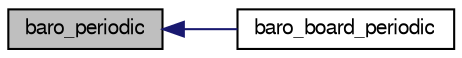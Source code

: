 digraph "baro_periodic"
{
  edge [fontname="FreeSans",fontsize="10",labelfontname="FreeSans",labelfontsize="10"];
  node [fontname="FreeSans",fontsize="10",shape=record];
  rankdir="LR";
  Node1 [label="baro_periodic",height=0.2,width=0.4,color="black", fillcolor="grey75", style="filled", fontcolor="black"];
  Node1 -> Node2 [dir="back",color="midnightblue",fontsize="10",style="solid",fontname="FreeSans"];
  Node2 [label="baro_board_periodic",height=0.2,width=0.4,color="black", fillcolor="white", style="filled",URL="$baro__board__common_8h.html#aa018d39cda0714aa4b87955f478380e8"];
}
